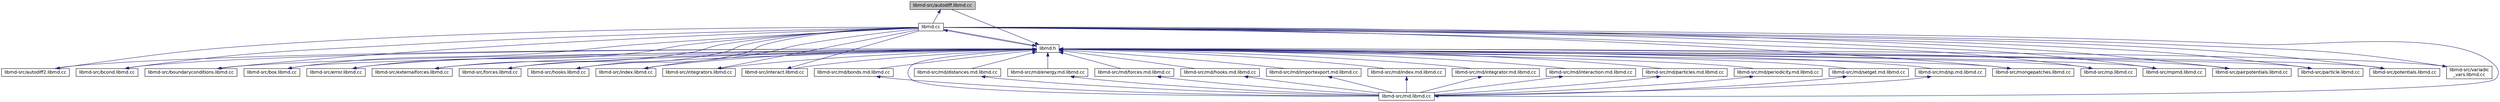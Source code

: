 digraph "libmd-src/autodiff.libmd.cc"
{
 // INTERACTIVE_SVG=YES
 // LATEX_PDF_SIZE
  bgcolor="transparent";
  edge [fontname="Helvetica",fontsize="12",labelfontname="Helvetica",labelfontsize="12"];
  node [fontname="Helvetica",fontsize="12",shape=record];
  Node1 [label="libmd-src/autodiff.libmd.cc",height=0.2,width=0.4,color="black", fillcolor="grey75", style="filled", fontcolor="black",tooltip=" "];
  Node1 -> Node2 [dir="back",color="midnightblue",fontsize="12",style="solid",fontname="Helvetica"];
  Node2 [label="libmd.cc",height=0.2,width=0.4,color="black",URL="$libmd_8cc.html",tooltip=" "];
  Node2 -> Node3 [dir="back",color="midnightblue",fontsize="12",style="solid",fontname="Helvetica"];
  Node3 [label="libmd.h",height=0.2,width=0.4,color="black",URL="$libmd_8h.html",tooltip=" "];
  Node3 -> Node1 [dir="back",color="midnightblue",fontsize="12",style="solid",fontname="Helvetica"];
  Node3 -> Node4 [dir="back",color="midnightblue",fontsize="12",style="solid",fontname="Helvetica"];
  Node4 [label="libmd-src/autodiff2.libmd.cc",height=0.2,width=0.4,color="black",URL="$autodiff2_8libmd_8cc.html",tooltip=" "];
  Node4 -> Node2 [dir="back",color="midnightblue",fontsize="12",style="solid",fontname="Helvetica"];
  Node3 -> Node5 [dir="back",color="midnightblue",fontsize="12",style="solid",fontname="Helvetica"];
  Node5 [label="libmd-src/bcond.libmd.cc",height=0.2,width=0.4,color="black",URL="$bcond_8libmd_8cc.html",tooltip=" "];
  Node5 -> Node2 [dir="back",color="midnightblue",fontsize="12",style="solid",fontname="Helvetica"];
  Node3 -> Node6 [dir="back",color="midnightblue",fontsize="12",style="solid",fontname="Helvetica"];
  Node6 [label="libmd-src/boundaryconditions.libmd.cc",height=0.2,width=0.4,color="black",URL="$boundaryconditions_8libmd_8cc.html",tooltip=" "];
  Node6 -> Node2 [dir="back",color="midnightblue",fontsize="12",style="solid",fontname="Helvetica"];
  Node3 -> Node7 [dir="back",color="midnightblue",fontsize="12",style="solid",fontname="Helvetica"];
  Node7 [label="libmd-src/box.libmd.cc",height=0.2,width=0.4,color="black",URL="$box_8libmd_8cc.html",tooltip=" "];
  Node7 -> Node2 [dir="back",color="midnightblue",fontsize="12",style="solid",fontname="Helvetica"];
  Node3 -> Node8 [dir="back",color="midnightblue",fontsize="12",style="solid",fontname="Helvetica"];
  Node8 [label="libmd-src/error.libmd.cc",height=0.2,width=0.4,color="black",URL="$error_8libmd_8cc.html",tooltip=" "];
  Node8 -> Node2 [dir="back",color="midnightblue",fontsize="12",style="solid",fontname="Helvetica"];
  Node3 -> Node9 [dir="back",color="midnightblue",fontsize="12",style="solid",fontname="Helvetica"];
  Node9 [label="libmd-src/externalforces.libmd.cc",height=0.2,width=0.4,color="black",URL="$externalforces_8libmd_8cc.html",tooltip=" "];
  Node9 -> Node2 [dir="back",color="midnightblue",fontsize="12",style="solid",fontname="Helvetica"];
  Node3 -> Node10 [dir="back",color="midnightblue",fontsize="12",style="solid",fontname="Helvetica"];
  Node10 [label="libmd-src/forces.libmd.cc",height=0.2,width=0.4,color="black",URL="$forces_8libmd_8cc.html",tooltip=" "];
  Node10 -> Node2 [dir="back",color="midnightblue",fontsize="12",style="solid",fontname="Helvetica"];
  Node3 -> Node11 [dir="back",color="midnightblue",fontsize="12",style="solid",fontname="Helvetica"];
  Node11 [label="libmd-src/hooks.libmd.cc",height=0.2,width=0.4,color="black",URL="$hooks_8libmd_8cc.html",tooltip=" "];
  Node11 -> Node2 [dir="back",color="midnightblue",fontsize="12",style="solid",fontname="Helvetica"];
  Node3 -> Node12 [dir="back",color="midnightblue",fontsize="12",style="solid",fontname="Helvetica"];
  Node12 [label="libmd-src/index.libmd.cc",height=0.2,width=0.4,color="black",URL="$index_8libmd_8cc.html",tooltip=" "];
  Node12 -> Node2 [dir="back",color="midnightblue",fontsize="12",style="solid",fontname="Helvetica"];
  Node3 -> Node13 [dir="back",color="midnightblue",fontsize="12",style="solid",fontname="Helvetica"];
  Node13 [label="libmd-src/integrators.libmd.cc",height=0.2,width=0.4,color="black",URL="$integrators_8libmd_8cc.html",tooltip=" "];
  Node13 -> Node2 [dir="back",color="midnightblue",fontsize="12",style="solid",fontname="Helvetica"];
  Node3 -> Node14 [dir="back",color="midnightblue",fontsize="12",style="solid",fontname="Helvetica"];
  Node14 [label="libmd-src/interact.libmd.cc",height=0.2,width=0.4,color="black",URL="$interact_8libmd_8cc.html",tooltip=" "];
  Node14 -> Node2 [dir="back",color="midnightblue",fontsize="12",style="solid",fontname="Helvetica"];
  Node3 -> Node15 [dir="back",color="midnightblue",fontsize="12",style="solid",fontname="Helvetica"];
  Node15 [label="libmd-src/md/bonds.md.libmd.cc",height=0.2,width=0.4,color="black",URL="$bonds_8md_8libmd_8cc.html",tooltip=" "];
  Node15 -> Node16 [dir="back",color="midnightblue",fontsize="12",style="solid",fontname="Helvetica"];
  Node16 [label="libmd-src/md.libmd.cc",height=0.2,width=0.4,color="black",URL="$md_8libmd_8cc.html",tooltip=" "];
  Node16 -> Node2 [dir="back",color="midnightblue",fontsize="12",style="solid",fontname="Helvetica"];
  Node3 -> Node17 [dir="back",color="midnightblue",fontsize="12",style="solid",fontname="Helvetica"];
  Node17 [label="libmd-src/md/distances.md.libmd.cc",height=0.2,width=0.4,color="black",URL="$distances_8md_8libmd_8cc.html",tooltip=" "];
  Node17 -> Node16 [dir="back",color="midnightblue",fontsize="12",style="solid",fontname="Helvetica"];
  Node3 -> Node18 [dir="back",color="midnightblue",fontsize="12",style="solid",fontname="Helvetica"];
  Node18 [label="libmd-src/md/energy.md.libmd.cc",height=0.2,width=0.4,color="black",URL="$energy_8md_8libmd_8cc.html",tooltip=" "];
  Node18 -> Node16 [dir="back",color="midnightblue",fontsize="12",style="solid",fontname="Helvetica"];
  Node3 -> Node19 [dir="back",color="midnightblue",fontsize="12",style="solid",fontname="Helvetica"];
  Node19 [label="libmd-src/md/forces.md.libmd.cc",height=0.2,width=0.4,color="black",URL="$forces_8md_8libmd_8cc.html",tooltip=" "];
  Node19 -> Node16 [dir="back",color="midnightblue",fontsize="12",style="solid",fontname="Helvetica"];
  Node3 -> Node20 [dir="back",color="midnightblue",fontsize="12",style="solid",fontname="Helvetica"];
  Node20 [label="libmd-src/md/hooks.md.libmd.cc",height=0.2,width=0.4,color="black",URL="$hooks_8md_8libmd_8cc.html",tooltip=" "];
  Node20 -> Node16 [dir="back",color="midnightblue",fontsize="12",style="solid",fontname="Helvetica"];
  Node3 -> Node21 [dir="back",color="midnightblue",fontsize="12",style="solid",fontname="Helvetica"];
  Node21 [label="libmd-src/md/importexport.md.libmd.cc",height=0.2,width=0.4,color="black",URL="$importexport_8md_8libmd_8cc.html",tooltip=" "];
  Node21 -> Node16 [dir="back",color="midnightblue",fontsize="12",style="solid",fontname="Helvetica"];
  Node3 -> Node22 [dir="back",color="midnightblue",fontsize="12",style="solid",fontname="Helvetica"];
  Node22 [label="libmd-src/md/index.md.libmd.cc",height=0.2,width=0.4,color="black",URL="$index_8md_8libmd_8cc.html",tooltip=" "];
  Node22 -> Node16 [dir="back",color="midnightblue",fontsize="12",style="solid",fontname="Helvetica"];
  Node3 -> Node23 [dir="back",color="midnightblue",fontsize="12",style="solid",fontname="Helvetica"];
  Node23 [label="libmd-src/md/integrator.md.libmd.cc",height=0.2,width=0.4,color="black",URL="$integrator_8md_8libmd_8cc.html",tooltip=" "];
  Node23 -> Node16 [dir="back",color="midnightblue",fontsize="12",style="solid",fontname="Helvetica"];
  Node3 -> Node24 [dir="back",color="midnightblue",fontsize="12",style="solid",fontname="Helvetica"];
  Node24 [label="libmd-src/md/interaction.md.libmd.cc",height=0.2,width=0.4,color="black",URL="$interaction_8md_8libmd_8cc.html",tooltip=" "];
  Node24 -> Node16 [dir="back",color="midnightblue",fontsize="12",style="solid",fontname="Helvetica"];
  Node3 -> Node25 [dir="back",color="midnightblue",fontsize="12",style="solid",fontname="Helvetica"];
  Node25 [label="libmd-src/md/particles.md.libmd.cc",height=0.2,width=0.4,color="black",URL="$particles_8md_8libmd_8cc.html",tooltip=" "];
  Node25 -> Node16 [dir="back",color="midnightblue",fontsize="12",style="solid",fontname="Helvetica"];
  Node3 -> Node26 [dir="back",color="midnightblue",fontsize="12",style="solid",fontname="Helvetica"];
  Node26 [label="libmd-src/md/periodicity.md.libmd.cc",height=0.2,width=0.4,color="black",URL="$periodicity_8md_8libmd_8cc.html",tooltip=" "];
  Node26 -> Node16 [dir="back",color="midnightblue",fontsize="12",style="solid",fontname="Helvetica"];
  Node3 -> Node27 [dir="back",color="midnightblue",fontsize="12",style="solid",fontname="Helvetica"];
  Node27 [label="libmd-src/md/setget.md.libmd.cc",height=0.2,width=0.4,color="black",URL="$setget_8md_8libmd_8cc.html",tooltip=" "];
  Node27 -> Node16 [dir="back",color="midnightblue",fontsize="12",style="solid",fontname="Helvetica"];
  Node3 -> Node28 [dir="back",color="midnightblue",fontsize="12",style="solid",fontname="Helvetica"];
  Node28 [label="libmd-src/md/sp.md.libmd.cc",height=0.2,width=0.4,color="black",URL="$sp_8md_8libmd_8cc.html",tooltip=" "];
  Node28 -> Node16 [dir="back",color="midnightblue",fontsize="12",style="solid",fontname="Helvetica"];
  Node3 -> Node16 [dir="back",color="midnightblue",fontsize="12",style="solid",fontname="Helvetica"];
  Node3 -> Node29 [dir="back",color="midnightblue",fontsize="12",style="solid",fontname="Helvetica"];
  Node29 [label="libmd-src/mongepatches.libmd.cc",height=0.2,width=0.4,color="black",URL="$mongepatches_8libmd_8cc.html",tooltip=" "];
  Node29 -> Node2 [dir="back",color="midnightblue",fontsize="12",style="solid",fontname="Helvetica"];
  Node3 -> Node30 [dir="back",color="midnightblue",fontsize="12",style="solid",fontname="Helvetica"];
  Node30 [label="libmd-src/mp.libmd.cc",height=0.2,width=0.4,color="black",URL="$mp_8libmd_8cc.html",tooltip=" "];
  Node30 -> Node2 [dir="back",color="midnightblue",fontsize="12",style="solid",fontname="Helvetica"];
  Node3 -> Node31 [dir="back",color="midnightblue",fontsize="12",style="solid",fontname="Helvetica"];
  Node31 [label="libmd-src/mpmd.libmd.cc",height=0.2,width=0.4,color="black",URL="$mpmd_8libmd_8cc.html",tooltip=" "];
  Node31 -> Node2 [dir="back",color="midnightblue",fontsize="12",style="solid",fontname="Helvetica"];
  Node3 -> Node32 [dir="back",color="midnightblue",fontsize="12",style="solid",fontname="Helvetica"];
  Node32 [label="libmd-src/pairpotentials.libmd.cc",height=0.2,width=0.4,color="black",URL="$pairpotentials_8libmd_8cc.html",tooltip=" "];
  Node32 -> Node2 [dir="back",color="midnightblue",fontsize="12",style="solid",fontname="Helvetica"];
  Node3 -> Node33 [dir="back",color="midnightblue",fontsize="12",style="solid",fontname="Helvetica"];
  Node33 [label="libmd-src/particle.libmd.cc",height=0.2,width=0.4,color="black",URL="$particle_8libmd_8cc.html",tooltip=" "];
  Node33 -> Node2 [dir="back",color="midnightblue",fontsize="12",style="solid",fontname="Helvetica"];
  Node3 -> Node34 [dir="back",color="midnightblue",fontsize="12",style="solid",fontname="Helvetica"];
  Node34 [label="libmd-src/potentials.libmd.cc",height=0.2,width=0.4,color="black",URL="$potentials_8libmd_8cc.html",tooltip=" "];
  Node34 -> Node2 [dir="back",color="midnightblue",fontsize="12",style="solid",fontname="Helvetica"];
  Node3 -> Node35 [dir="back",color="midnightblue",fontsize="12",style="solid",fontname="Helvetica"];
  Node35 [label="libmd-src/variadic\l_vars.libmd.cc",height=0.2,width=0.4,color="black",URL="$variadic__vars_8libmd_8cc.html",tooltip=" "];
  Node35 -> Node2 [dir="back",color="midnightblue",fontsize="12",style="solid",fontname="Helvetica"];
  Node3 -> Node2 [dir="back",color="midnightblue",fontsize="12",style="solid",fontname="Helvetica"];
}
